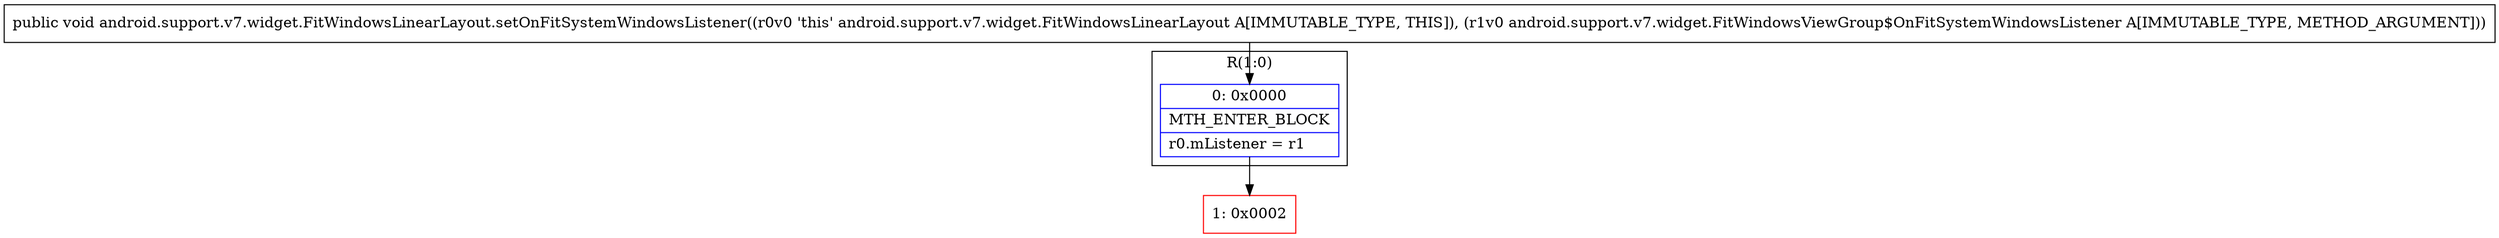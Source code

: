 digraph "CFG forandroid.support.v7.widget.FitWindowsLinearLayout.setOnFitSystemWindowsListener(Landroid\/support\/v7\/widget\/FitWindowsViewGroup$OnFitSystemWindowsListener;)V" {
subgraph cluster_Region_1234276085 {
label = "R(1:0)";
node [shape=record,color=blue];
Node_0 [shape=record,label="{0\:\ 0x0000|MTH_ENTER_BLOCK\l|r0.mListener = r1\l}"];
}
Node_1 [shape=record,color=red,label="{1\:\ 0x0002}"];
MethodNode[shape=record,label="{public void android.support.v7.widget.FitWindowsLinearLayout.setOnFitSystemWindowsListener((r0v0 'this' android.support.v7.widget.FitWindowsLinearLayout A[IMMUTABLE_TYPE, THIS]), (r1v0 android.support.v7.widget.FitWindowsViewGroup$OnFitSystemWindowsListener A[IMMUTABLE_TYPE, METHOD_ARGUMENT])) }"];
MethodNode -> Node_0;
Node_0 -> Node_1;
}

